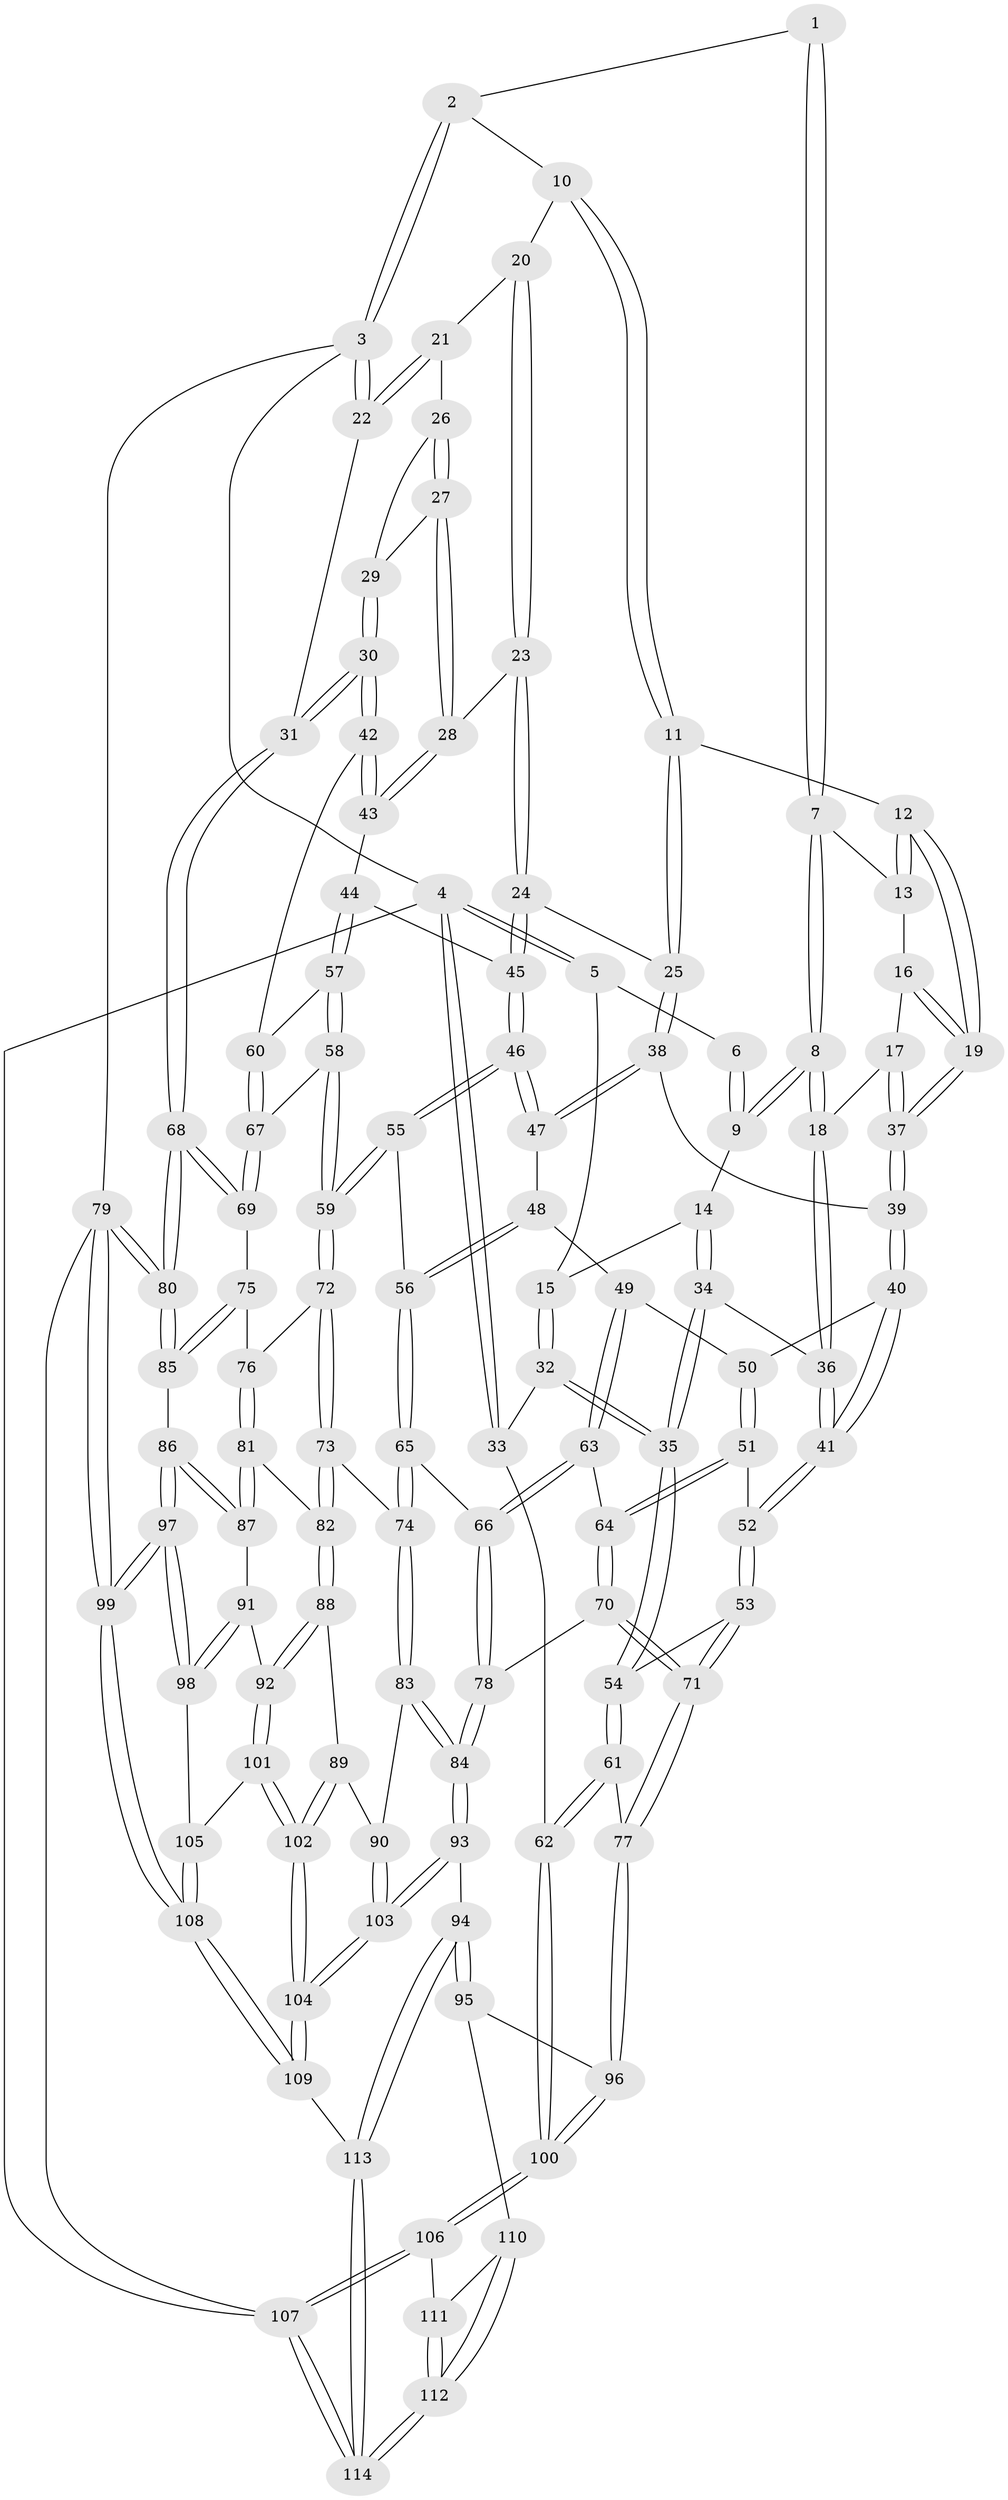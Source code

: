 // Generated by graph-tools (version 1.1) at 2025/01/03/09/25 05:01:00]
// undirected, 114 vertices, 282 edges
graph export_dot {
graph [start="1"]
  node [color=gray90,style=filled];
  1 [pos="+0.5613734095807548+0"];
  2 [pos="+0.8092317502394059+0"];
  3 [pos="+1+0"];
  4 [pos="+0+0"];
  5 [pos="+0+0"];
  6 [pos="+0.30417721216370414+0"];
  7 [pos="+0.5448667514420725+0.056724029884633306"];
  8 [pos="+0.3821678812390846+0.1558862426476412"];
  9 [pos="+0.3755421966632152+0.15176512528703234"];
  10 [pos="+0.8344994443220901+0.06644463678685235"];
  11 [pos="+0.7200102923130786+0.1510411741633813"];
  12 [pos="+0.6439275491791404+0.17305117294328773"];
  13 [pos="+0.5754012804992643+0.09468260972083102"];
  14 [pos="+0.2548660575676039+0.14959370205645778"];
  15 [pos="+0.15460975295103388+0.10564766457778667"];
  16 [pos="+0.503334885370563+0.1941818875470025"];
  17 [pos="+0.43087617410263973+0.2071608742055691"];
  18 [pos="+0.39602736635159885+0.19967025393755425"];
  19 [pos="+0.6332326062086562+0.20076020327196023"];
  20 [pos="+0.8480373582216545+0.07884196457240425"];
  21 [pos="+0.8562249235961483+0.08382331780620289"];
  22 [pos="+1+0.1650688135152887"];
  23 [pos="+0.8264006114897099+0.29862791038014563"];
  24 [pos="+0.816834326732379+0.30279373003785043"];
  25 [pos="+0.7876703111578025+0.288642306867981"];
  26 [pos="+0.8894903026952123+0.15506865910176149"];
  27 [pos="+0.8793656927158476+0.29067395996291584"];
  28 [pos="+0.8667424921737373+0.2993693789767875"];
  29 [pos="+0.9787761017775669+0.2658449431819967"];
  30 [pos="+1+0.33771542519535"];
  31 [pos="+1+0.33359091621319986"];
  32 [pos="+0.0879999570217152+0.2781967826508131"];
  33 [pos="+0+0.25671810939625367"];
  34 [pos="+0.24270890381897686+0.3605904106387454"];
  35 [pos="+0.16652460546223724+0.39494481490747724"];
  36 [pos="+0.3807561127975655+0.34749822668133745"];
  37 [pos="+0.6116326071550983+0.28339472752293876"];
  38 [pos="+0.6438666010431454+0.3257228836239432"];
  39 [pos="+0.6119081392271682+0.3026597011673686"];
  40 [pos="+0.5419065824906617+0.355871386598502"];
  41 [pos="+0.39846075896364774+0.36391361882040735"];
  42 [pos="+0.9988206364335034+0.40708620419738645"];
  43 [pos="+0.9211450317338453+0.3922281885432985"];
  44 [pos="+0.8363356593044174+0.42837697517467466"];
  45 [pos="+0.7956060495405107+0.39247440481017454"];
  46 [pos="+0.7031135616497165+0.41066802133351704"];
  47 [pos="+0.6992939047940794+0.4089618943725999"];
  48 [pos="+0.6764219784235053+0.4318176394942291"];
  49 [pos="+0.5817152205792998+0.4856085153564868"];
  50 [pos="+0.5532557118587809+0.4170887787944745"];
  51 [pos="+0.4516829722139137+0.5141836356421795"];
  52 [pos="+0.40511023808029556+0.45205732821202077"];
  53 [pos="+0.2687842147108056+0.5641214302317461"];
  54 [pos="+0.15135511742670188+0.44790837031200303"];
  55 [pos="+0.738619493536364+0.5094956600986588"];
  56 [pos="+0.6510864400903543+0.5480154194052261"];
  57 [pos="+0.836997096371482+0.4446834343409224"];
  58 [pos="+0.8179195453646427+0.502708601286798"];
  59 [pos="+0.7820022950316687+0.5372856391949173"];
  60 [pos="+0.933115125601675+0.5012632585945379"];
  61 [pos="+0+0.5578216619669899"];
  62 [pos="+0+0.6155978119682438"];
  63 [pos="+0.5688483481647504+0.5667539245520854"];
  64 [pos="+0.4540564043224352+0.5186667430660328"];
  65 [pos="+0.5964910153903877+0.5936941048491212"];
  66 [pos="+0.577850260614996+0.5814173527184545"];
  67 [pos="+0.9250436740296741+0.5421435222447438"];
  68 [pos="+1+0.5861160026119097"];
  69 [pos="+0.9380410127639324+0.5960405367633033"];
  70 [pos="+0.35404204974564735+0.6722217107325297"];
  71 [pos="+0.30326361795395745+0.6783465029840451"];
  72 [pos="+0.7825953023831225+0.5430792389235402"];
  73 [pos="+0.6584393947162986+0.6417426014536511"];
  74 [pos="+0.601306807332775+0.6013799172348496"];
  75 [pos="+0.9097447425521453+0.6261636425536333"];
  76 [pos="+0.8269312368654664+0.622005756027921"];
  77 [pos="+0.2875371787775392+0.6983329382979496"];
  78 [pos="+0.4183641232951536+0.6916558909682822"];
  79 [pos="+1+1"];
  80 [pos="+1+0.7520084189418624"];
  81 [pos="+0.7808056568496153+0.6752604025250654"];
  82 [pos="+0.7015251157973756+0.7007923338240669"];
  83 [pos="+0.5305230294069351+0.7692802946480038"];
  84 [pos="+0.4988425151051835+0.774842990660545"];
  85 [pos="+0.9282822672322238+0.7249507964873382"];
  86 [pos="+0.9081518769299127+0.7563137680130969"];
  87 [pos="+0.8490963644758915+0.7575595281937618"];
  88 [pos="+0.6958104978381097+0.735114446386975"];
  89 [pos="+0.6279798209188062+0.7817323322164403"];
  90 [pos="+0.5945475578266448+0.7929348376415851"];
  91 [pos="+0.8330639834694542+0.7720980294020129"];
  92 [pos="+0.746329139848802+0.8040919390310423"];
  93 [pos="+0.4683496574713318+0.8445545945674873"];
  94 [pos="+0.36990424170682895+0.9104361221680274"];
  95 [pos="+0.2629991934146978+0.8235107828773962"];
  96 [pos="+0.25270503553156803+0.7699480586273338"];
  97 [pos="+0.9293101817840279+0.8468789533160268"];
  98 [pos="+0.8363415451483021+0.8474456999694202"];
  99 [pos="+1+1"];
  100 [pos="+0+0.7206951789334947"];
  101 [pos="+0.750376091164083+0.846586852640023"];
  102 [pos="+0.7116684693412674+0.9234383731660156"];
  103 [pos="+0.6033231612538318+0.9581827968880111"];
  104 [pos="+0.6659554297942291+1"];
  105 [pos="+0.8201325236401416+0.8569385715656247"];
  106 [pos="+0+1"];
  107 [pos="+0+1"];
  108 [pos="+0.9501719005575822+1"];
  109 [pos="+0.6730052188245531+1"];
  110 [pos="+0.24923996193981474+0.8395221874812028"];
  111 [pos="+0.14839865626043816+0.8735217573753764"];
  112 [pos="+0.06284731375933283+1"];
  113 [pos="+0.430788904958035+1"];
  114 [pos="+0+1"];
  1 -- 2;
  1 -- 7;
  1 -- 7;
  2 -- 3;
  2 -- 3;
  2 -- 10;
  3 -- 4;
  3 -- 22;
  3 -- 22;
  3 -- 79;
  4 -- 5;
  4 -- 5;
  4 -- 33;
  4 -- 33;
  4 -- 107;
  5 -- 6;
  5 -- 15;
  6 -- 9;
  6 -- 9;
  7 -- 8;
  7 -- 8;
  7 -- 13;
  8 -- 9;
  8 -- 9;
  8 -- 18;
  8 -- 18;
  9 -- 14;
  10 -- 11;
  10 -- 11;
  10 -- 20;
  11 -- 12;
  11 -- 25;
  11 -- 25;
  12 -- 13;
  12 -- 13;
  12 -- 19;
  12 -- 19;
  13 -- 16;
  14 -- 15;
  14 -- 34;
  14 -- 34;
  15 -- 32;
  15 -- 32;
  16 -- 17;
  16 -- 19;
  16 -- 19;
  17 -- 18;
  17 -- 37;
  17 -- 37;
  18 -- 36;
  18 -- 36;
  19 -- 37;
  19 -- 37;
  20 -- 21;
  20 -- 23;
  20 -- 23;
  21 -- 22;
  21 -- 22;
  21 -- 26;
  22 -- 31;
  23 -- 24;
  23 -- 24;
  23 -- 28;
  24 -- 25;
  24 -- 45;
  24 -- 45;
  25 -- 38;
  25 -- 38;
  26 -- 27;
  26 -- 27;
  26 -- 29;
  27 -- 28;
  27 -- 28;
  27 -- 29;
  28 -- 43;
  28 -- 43;
  29 -- 30;
  29 -- 30;
  30 -- 31;
  30 -- 31;
  30 -- 42;
  30 -- 42;
  31 -- 68;
  31 -- 68;
  32 -- 33;
  32 -- 35;
  32 -- 35;
  33 -- 62;
  34 -- 35;
  34 -- 35;
  34 -- 36;
  35 -- 54;
  35 -- 54;
  36 -- 41;
  36 -- 41;
  37 -- 39;
  37 -- 39;
  38 -- 39;
  38 -- 47;
  38 -- 47;
  39 -- 40;
  39 -- 40;
  40 -- 41;
  40 -- 41;
  40 -- 50;
  41 -- 52;
  41 -- 52;
  42 -- 43;
  42 -- 43;
  42 -- 60;
  43 -- 44;
  44 -- 45;
  44 -- 57;
  44 -- 57;
  45 -- 46;
  45 -- 46;
  46 -- 47;
  46 -- 47;
  46 -- 55;
  46 -- 55;
  47 -- 48;
  48 -- 49;
  48 -- 56;
  48 -- 56;
  49 -- 50;
  49 -- 63;
  49 -- 63;
  50 -- 51;
  50 -- 51;
  51 -- 52;
  51 -- 64;
  51 -- 64;
  52 -- 53;
  52 -- 53;
  53 -- 54;
  53 -- 71;
  53 -- 71;
  54 -- 61;
  54 -- 61;
  55 -- 56;
  55 -- 59;
  55 -- 59;
  56 -- 65;
  56 -- 65;
  57 -- 58;
  57 -- 58;
  57 -- 60;
  58 -- 59;
  58 -- 59;
  58 -- 67;
  59 -- 72;
  59 -- 72;
  60 -- 67;
  60 -- 67;
  61 -- 62;
  61 -- 62;
  61 -- 77;
  62 -- 100;
  62 -- 100;
  63 -- 64;
  63 -- 66;
  63 -- 66;
  64 -- 70;
  64 -- 70;
  65 -- 66;
  65 -- 74;
  65 -- 74;
  66 -- 78;
  66 -- 78;
  67 -- 69;
  67 -- 69;
  68 -- 69;
  68 -- 69;
  68 -- 80;
  68 -- 80;
  69 -- 75;
  70 -- 71;
  70 -- 71;
  70 -- 78;
  71 -- 77;
  71 -- 77;
  72 -- 73;
  72 -- 73;
  72 -- 76;
  73 -- 74;
  73 -- 82;
  73 -- 82;
  74 -- 83;
  74 -- 83;
  75 -- 76;
  75 -- 85;
  75 -- 85;
  76 -- 81;
  76 -- 81;
  77 -- 96;
  77 -- 96;
  78 -- 84;
  78 -- 84;
  79 -- 80;
  79 -- 80;
  79 -- 99;
  79 -- 99;
  79 -- 107;
  80 -- 85;
  80 -- 85;
  81 -- 82;
  81 -- 87;
  81 -- 87;
  82 -- 88;
  82 -- 88;
  83 -- 84;
  83 -- 84;
  83 -- 90;
  84 -- 93;
  84 -- 93;
  85 -- 86;
  86 -- 87;
  86 -- 87;
  86 -- 97;
  86 -- 97;
  87 -- 91;
  88 -- 89;
  88 -- 92;
  88 -- 92;
  89 -- 90;
  89 -- 102;
  89 -- 102;
  90 -- 103;
  90 -- 103;
  91 -- 92;
  91 -- 98;
  91 -- 98;
  92 -- 101;
  92 -- 101;
  93 -- 94;
  93 -- 103;
  93 -- 103;
  94 -- 95;
  94 -- 95;
  94 -- 113;
  94 -- 113;
  95 -- 96;
  95 -- 110;
  96 -- 100;
  96 -- 100;
  97 -- 98;
  97 -- 98;
  97 -- 99;
  97 -- 99;
  98 -- 105;
  99 -- 108;
  99 -- 108;
  100 -- 106;
  100 -- 106;
  101 -- 102;
  101 -- 102;
  101 -- 105;
  102 -- 104;
  102 -- 104;
  103 -- 104;
  103 -- 104;
  104 -- 109;
  104 -- 109;
  105 -- 108;
  105 -- 108;
  106 -- 107;
  106 -- 107;
  106 -- 111;
  107 -- 114;
  107 -- 114;
  108 -- 109;
  108 -- 109;
  109 -- 113;
  110 -- 111;
  110 -- 112;
  110 -- 112;
  111 -- 112;
  111 -- 112;
  112 -- 114;
  112 -- 114;
  113 -- 114;
  113 -- 114;
}
